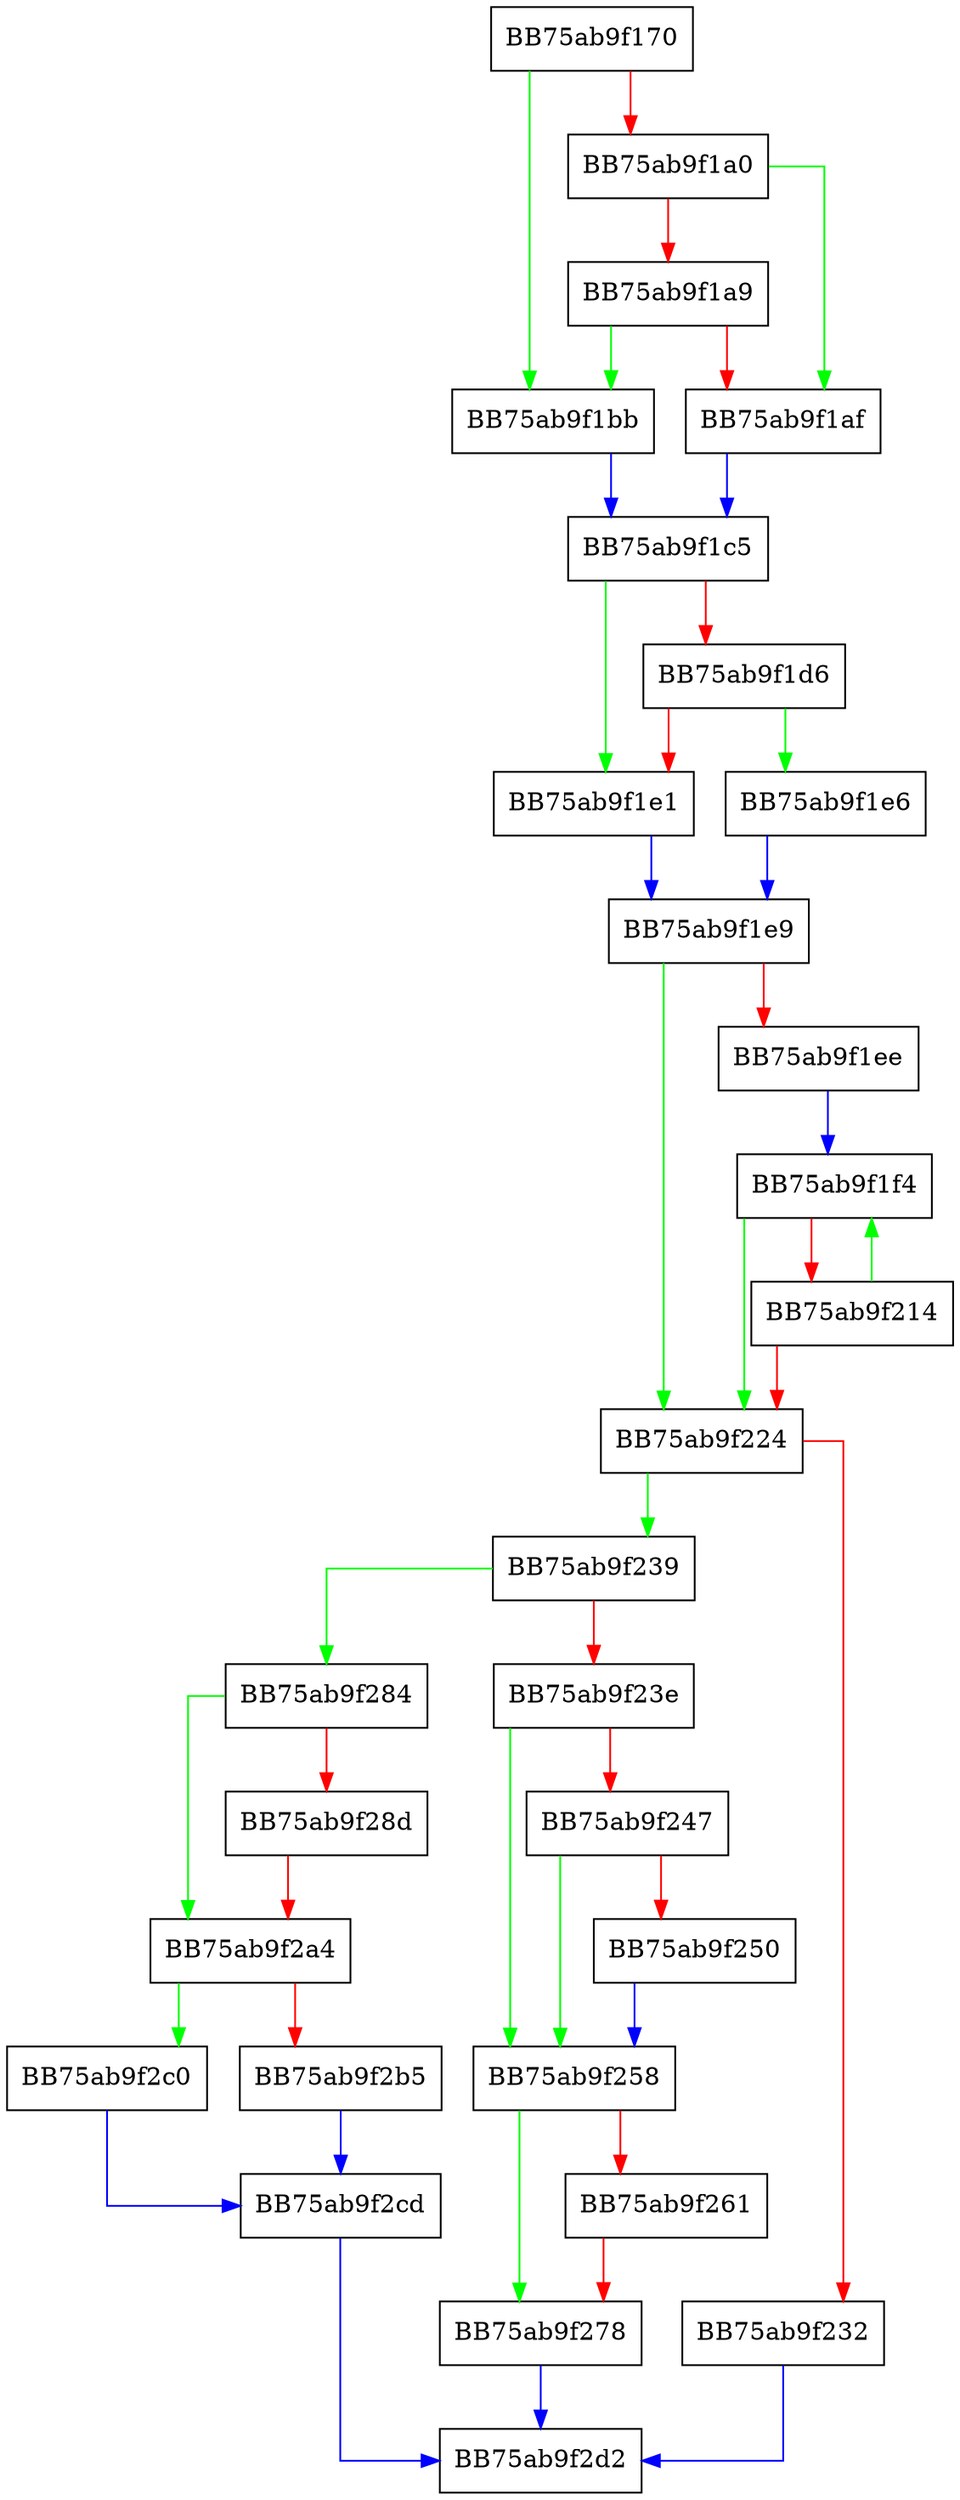 digraph match_long_set_repeat {
  node [shape="box"];
  graph [splines=ortho];
  BB75ab9f170 -> BB75ab9f1bb [color="green"];
  BB75ab9f170 -> BB75ab9f1a0 [color="red"];
  BB75ab9f1a0 -> BB75ab9f1af [color="green"];
  BB75ab9f1a0 -> BB75ab9f1a9 [color="red"];
  BB75ab9f1a9 -> BB75ab9f1bb [color="green"];
  BB75ab9f1a9 -> BB75ab9f1af [color="red"];
  BB75ab9f1af -> BB75ab9f1c5 [color="blue"];
  BB75ab9f1bb -> BB75ab9f1c5 [color="blue"];
  BB75ab9f1c5 -> BB75ab9f1e1 [color="green"];
  BB75ab9f1c5 -> BB75ab9f1d6 [color="red"];
  BB75ab9f1d6 -> BB75ab9f1e6 [color="green"];
  BB75ab9f1d6 -> BB75ab9f1e1 [color="red"];
  BB75ab9f1e1 -> BB75ab9f1e9 [color="blue"];
  BB75ab9f1e6 -> BB75ab9f1e9 [color="blue"];
  BB75ab9f1e9 -> BB75ab9f224 [color="green"];
  BB75ab9f1e9 -> BB75ab9f1ee [color="red"];
  BB75ab9f1ee -> BB75ab9f1f4 [color="blue"];
  BB75ab9f1f4 -> BB75ab9f224 [color="green"];
  BB75ab9f1f4 -> BB75ab9f214 [color="red"];
  BB75ab9f214 -> BB75ab9f1f4 [color="green"];
  BB75ab9f214 -> BB75ab9f224 [color="red"];
  BB75ab9f224 -> BB75ab9f239 [color="green"];
  BB75ab9f224 -> BB75ab9f232 [color="red"];
  BB75ab9f232 -> BB75ab9f2d2 [color="blue"];
  BB75ab9f239 -> BB75ab9f284 [color="green"];
  BB75ab9f239 -> BB75ab9f23e [color="red"];
  BB75ab9f23e -> BB75ab9f258 [color="green"];
  BB75ab9f23e -> BB75ab9f247 [color="red"];
  BB75ab9f247 -> BB75ab9f258 [color="green"];
  BB75ab9f247 -> BB75ab9f250 [color="red"];
  BB75ab9f250 -> BB75ab9f258 [color="blue"];
  BB75ab9f258 -> BB75ab9f278 [color="green"];
  BB75ab9f258 -> BB75ab9f261 [color="red"];
  BB75ab9f261 -> BB75ab9f278 [color="red"];
  BB75ab9f278 -> BB75ab9f2d2 [color="blue"];
  BB75ab9f284 -> BB75ab9f2a4 [color="green"];
  BB75ab9f284 -> BB75ab9f28d [color="red"];
  BB75ab9f28d -> BB75ab9f2a4 [color="red"];
  BB75ab9f2a4 -> BB75ab9f2c0 [color="green"];
  BB75ab9f2a4 -> BB75ab9f2b5 [color="red"];
  BB75ab9f2b5 -> BB75ab9f2cd [color="blue"];
  BB75ab9f2c0 -> BB75ab9f2cd [color="blue"];
  BB75ab9f2cd -> BB75ab9f2d2 [color="blue"];
}